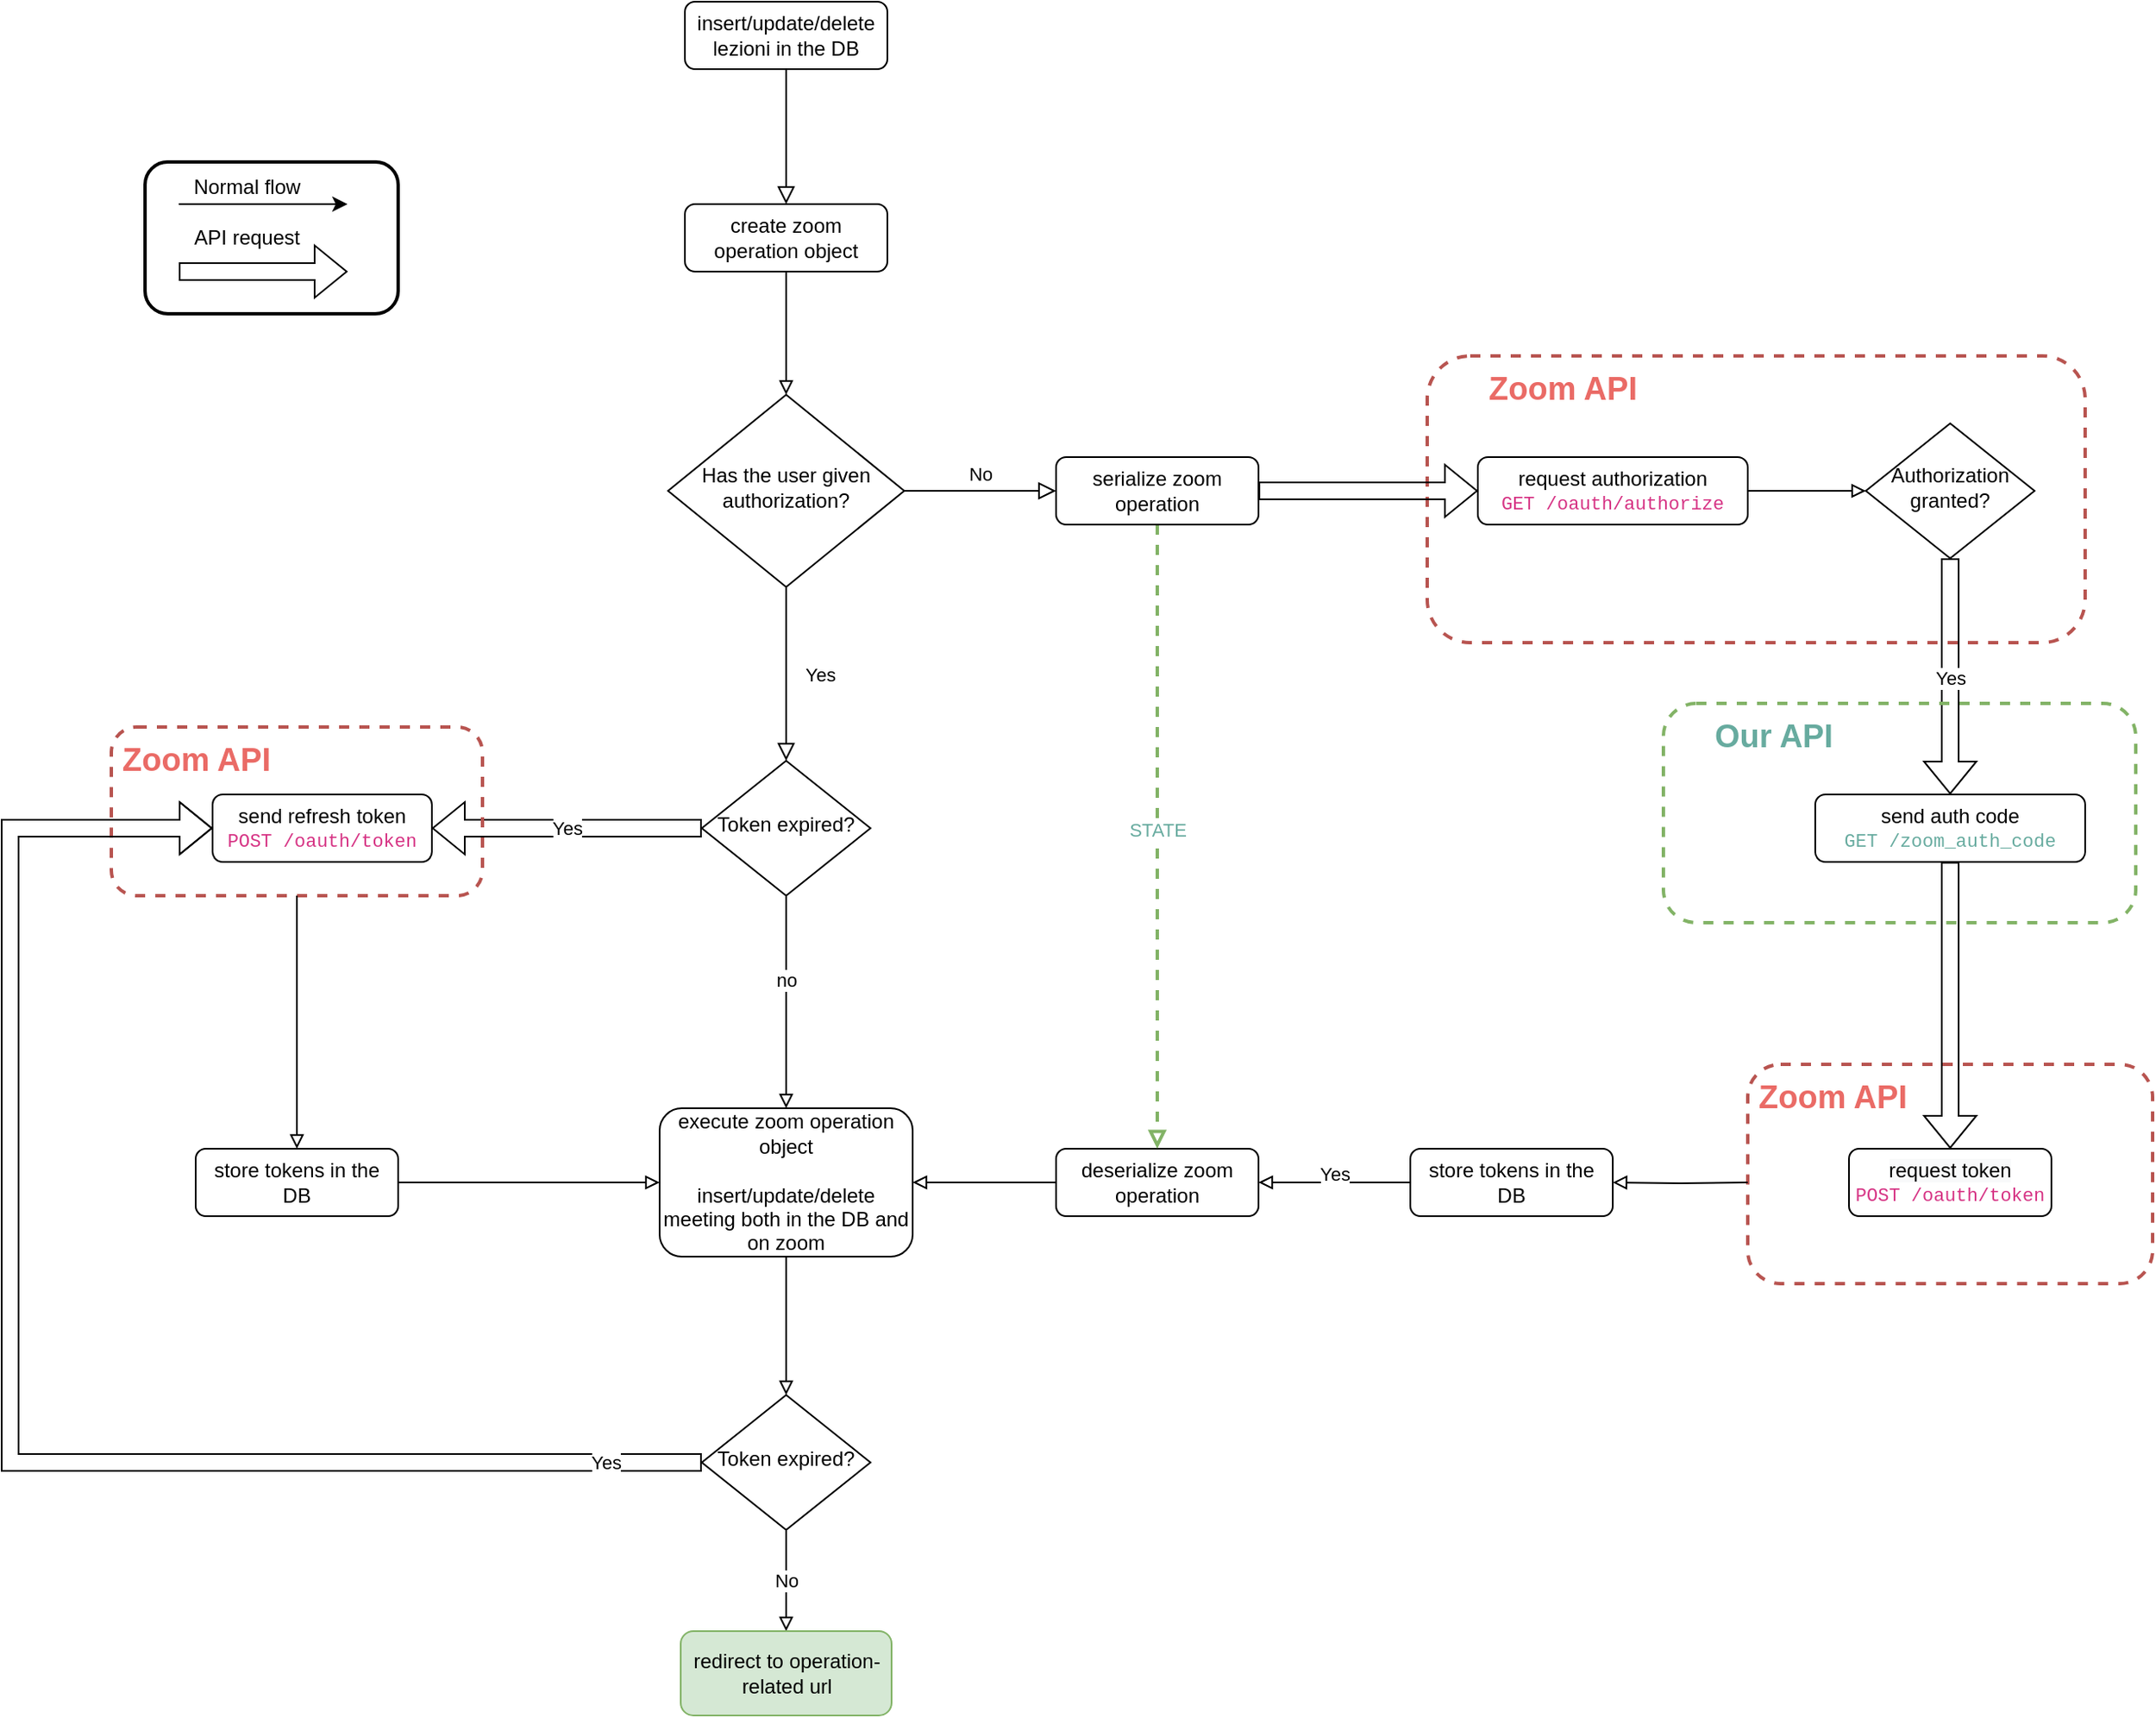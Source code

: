 <mxfile version="19.0.3" type="device"><diagram id="C5RBs43oDa-KdzZeNtuy" name="Page-1"><mxGraphModel dx="1421" dy="1024" grid="1" gridSize="10" guides="1" tooltips="1" connect="1" arrows="1" fold="1" page="1" pageScale="1" pageWidth="827" pageHeight="1169" math="0" shadow="0"><root><mxCell id="WIyWlLk6GJQsqaUBKTNV-0"/><mxCell id="WIyWlLk6GJQsqaUBKTNV-1" parent="WIyWlLk6GJQsqaUBKTNV-0"/><mxCell id="JKMd5G0FsSvSI0NuXUN4-50" value="" style="rounded=1;whiteSpace=wrap;html=1;fontColor=#000000;strokeWidth=2;fillColor=none;" parent="WIyWlLk6GJQsqaUBKTNV-1" vertex="1"><mxGeometry x="230" y="159" width="150" height="90" as="geometry"/></mxCell><mxCell id="JKMd5G0FsSvSI0NuXUN4-15" value="" style="rounded=1;whiteSpace=wrap;html=1;fillColor=none;dashed=1;strokeColor=#b85450;strokeWidth=2;" parent="WIyWlLk6GJQsqaUBKTNV-1" vertex="1"><mxGeometry x="1180" y="694" width="240" height="130" as="geometry"/></mxCell><mxCell id="JKMd5G0FsSvSI0NuXUN4-6" value="" style="rounded=1;whiteSpace=wrap;html=1;fillColor=none;dashed=1;strokeColor=#b85450;strokeWidth=2;" parent="WIyWlLk6GJQsqaUBKTNV-1" vertex="1"><mxGeometry x="990" y="274" width="390" height="170" as="geometry"/></mxCell><mxCell id="WIyWlLk6GJQsqaUBKTNV-2" value="" style="rounded=0;html=1;jettySize=auto;orthogonalLoop=1;fontSize=11;endArrow=block;endFill=0;endSize=8;strokeWidth=1;shadow=0;labelBackgroundColor=none;edgeStyle=orthogonalEdgeStyle;entryX=0.5;entryY=0;entryDx=0;entryDy=0;" parent="WIyWlLk6GJQsqaUBKTNV-1" source="WIyWlLk6GJQsqaUBKTNV-3" target="JKMd5G0FsSvSI0NuXUN4-3" edge="1"><mxGeometry relative="1" as="geometry"><mxPoint x="610" y="184" as="targetPoint"/></mxGeometry></mxCell><mxCell id="WIyWlLk6GJQsqaUBKTNV-3" value="insert/update/delete&lt;br&gt;lezioni in the DB" style="rounded=1;whiteSpace=wrap;html=1;fontSize=12;glass=0;strokeWidth=1;shadow=0;" parent="WIyWlLk6GJQsqaUBKTNV-1" vertex="1"><mxGeometry x="550" y="64" width="120" height="40" as="geometry"/></mxCell><mxCell id="WIyWlLk6GJQsqaUBKTNV-4" value="Yes" style="rounded=0;html=1;jettySize=auto;orthogonalLoop=1;fontSize=11;endArrow=block;endFill=0;endSize=8;strokeWidth=1;shadow=0;labelBackgroundColor=none;edgeStyle=orthogonalEdgeStyle;entryX=0.5;entryY=0;entryDx=0;entryDy=0;" parent="WIyWlLk6GJQsqaUBKTNV-1" source="WIyWlLk6GJQsqaUBKTNV-6" target="Urt9NM23n-vwQkzgRAvD-15" edge="1"><mxGeometry y="20" relative="1" as="geometry"><mxPoint as="offset"/><mxPoint x="610" y="464" as="targetPoint"/></mxGeometry></mxCell><mxCell id="WIyWlLk6GJQsqaUBKTNV-5" value="No" style="edgeStyle=orthogonalEdgeStyle;rounded=0;html=1;jettySize=auto;orthogonalLoop=1;fontSize=11;endArrow=block;endFill=0;endSize=8;strokeWidth=1;shadow=0;labelBackgroundColor=none;entryX=0;entryY=0.5;entryDx=0;entryDy=0;" parent="WIyWlLk6GJQsqaUBKTNV-1" source="WIyWlLk6GJQsqaUBKTNV-6" target="JKMd5G0FsSvSI0NuXUN4-20" edge="1"><mxGeometry y="10" relative="1" as="geometry"><mxPoint as="offset"/></mxGeometry></mxCell><mxCell id="WIyWlLk6GJQsqaUBKTNV-6" value="Has the user given authorization?" style="rhombus;whiteSpace=wrap;html=1;shadow=0;fontFamily=Helvetica;fontSize=12;align=center;strokeWidth=1;spacing=6;spacingTop=-4;" parent="WIyWlLk6GJQsqaUBKTNV-1" vertex="1"><mxGeometry x="540" y="297" width="140" height="114" as="geometry"/></mxCell><mxCell id="Urt9NM23n-vwQkzgRAvD-16" style="edgeStyle=orthogonalEdgeStyle;rounded=0;orthogonalLoop=1;jettySize=auto;html=1;exitX=0.5;exitY=1;exitDx=0;exitDy=0;fontSize=11;fontColor=#67AB9F;endArrow=block;endFill=0;entryX=0.5;entryY=0;entryDx=0;entryDy=0;" parent="WIyWlLk6GJQsqaUBKTNV-1" source="Urt9NM23n-vwQkzgRAvD-15" target="JKMd5G0FsSvSI0NuXUN4-2" edge="1"><mxGeometry relative="1" as="geometry"><mxPoint x="610" y="604" as="targetPoint"/></mxGeometry></mxCell><mxCell id="Urt9NM23n-vwQkzgRAvD-21" value="no" style="edgeLabel;html=1;align=center;verticalAlign=middle;resizable=0;points=[];fontSize=11;fontColor=#000000;" parent="Urt9NM23n-vwQkzgRAvD-16" vertex="1" connectable="0"><mxGeometry x="-0.217" relative="1" as="geometry"><mxPoint as="offset"/></mxGeometry></mxCell><mxCell id="Urt9NM23n-vwQkzgRAvD-15" value="Token expired?" style="rhombus;whiteSpace=wrap;html=1;shadow=0;fontFamily=Helvetica;fontSize=12;align=center;strokeWidth=1;spacing=6;spacingTop=-4;" parent="WIyWlLk6GJQsqaUBKTNV-1" vertex="1"><mxGeometry x="560" y="514" width="100" height="80" as="geometry"/></mxCell><mxCell id="Urt9NM23n-vwQkzgRAvD-19" style="edgeStyle=orthogonalEdgeStyle;rounded=0;orthogonalLoop=1;jettySize=auto;html=1;entryX=0;entryY=0.5;entryDx=0;entryDy=0;fontSize=11;fontColor=#67AB9F;endArrow=block;endFill=0;exitX=1;exitY=0.5;exitDx=0;exitDy=0;" parent="WIyWlLk6GJQsqaUBKTNV-1" source="faZmxk9hGb2SZIz1Kr5v-3" target="JKMd5G0FsSvSI0NuXUN4-2" edge="1"><mxGeometry relative="1" as="geometry"><mxPoint x="397.5" y="764" as="sourcePoint"/></mxGeometry></mxCell><mxCell id="JKMd5G0FsSvSI0NuXUN4-30" style="edgeStyle=orthogonalEdgeStyle;rounded=0;orthogonalLoop=1;jettySize=auto;html=1;exitX=0;exitY=0.5;exitDx=0;exitDy=0;fontColor=#000000;endArrow=block;endFill=0;strokeWidth=1;shape=flexArrow;entryX=1;entryY=0.5;entryDx=0;entryDy=0;" parent="WIyWlLk6GJQsqaUBKTNV-1" source="Urt9NM23n-vwQkzgRAvD-15" target="JKMd5G0FsSvSI0NuXUN4-31" edge="1"><mxGeometry relative="1" as="geometry"><mxPoint x="180" y="554" as="targetPoint"/><mxPoint x="300" y="554" as="sourcePoint"/></mxGeometry></mxCell><mxCell id="JKMd5G0FsSvSI0NuXUN4-32" value="Yes" style="edgeLabel;html=1;align=center;verticalAlign=middle;resizable=0;points=[];fontColor=#000000;" parent="JKMd5G0FsSvSI0NuXUN4-30" vertex="1" connectable="0"><mxGeometry x="-0.138" y="4" relative="1" as="geometry"><mxPoint x="-11" y="-4" as="offset"/></mxGeometry></mxCell><mxCell id="Urt9NM23n-vwQkzgRAvD-10" style="edgeStyle=orthogonalEdgeStyle;rounded=0;orthogonalLoop=1;jettySize=auto;html=1;exitX=1;exitY=0.5;exitDx=0;exitDy=0;entryX=0;entryY=0.5;entryDx=0;entryDy=0;endArrow=block;endFill=0;shape=flexArrow;" parent="WIyWlLk6GJQsqaUBKTNV-1" source="JKMd5G0FsSvSI0NuXUN4-20" target="WIyWlLk6GJQsqaUBKTNV-7" edge="1"><mxGeometry relative="1" as="geometry"/></mxCell><mxCell id="WIyWlLk6GJQsqaUBKTNV-7" value="request authorization&lt;br&gt;&lt;span style=&quot;color: rgb(214, 51, 132); font-family: SFMono-Regular, Menlo, Monaco, Consolas, &amp;quot;Liberation Mono&amp;quot;, &amp;quot;Courier New&amp;quot;, monospace; font-size: 11px; text-align: start; background-color: rgb(255, 255, 255);&quot;&gt;GET&amp;nbsp;&lt;/span&gt;&lt;span style=&quot;color: rgb(214, 51, 132); font-family: SFMono-Regular, Menlo, Monaco, Consolas, &amp;quot;Liberation Mono&amp;quot;, &amp;quot;Courier New&amp;quot;, monospace; text-align: start; background-color: rgb(255, 255, 255);&quot;&gt;&lt;font style=&quot;font-size: 11px;&quot;&gt;/oauth/authorize&lt;/font&gt;&lt;/span&gt;" style="rounded=1;whiteSpace=wrap;html=1;fontSize=12;glass=0;strokeWidth=1;shadow=0;" parent="WIyWlLk6GJQsqaUBKTNV-1" vertex="1"><mxGeometry x="1020" y="334" width="160" height="40" as="geometry"/></mxCell><mxCell id="Urt9NM23n-vwQkzgRAvD-0" value="Authorization&lt;br&gt;granted?" style="rhombus;whiteSpace=wrap;html=1;shadow=0;fontFamily=Helvetica;fontSize=12;align=center;strokeWidth=1;spacing=6;spacingTop=-4;" parent="WIyWlLk6GJQsqaUBKTNV-1" vertex="1"><mxGeometry x="1250.01" y="314" width="100" height="80" as="geometry"/></mxCell><mxCell id="Urt9NM23n-vwQkzgRAvD-1" style="edgeStyle=orthogonalEdgeStyle;rounded=0;orthogonalLoop=1;jettySize=auto;html=1;exitX=1;exitY=0.5;exitDx=0;exitDy=0;entryX=0;entryY=0.5;entryDx=0;entryDy=0;endArrow=block;endFill=0;" parent="WIyWlLk6GJQsqaUBKTNV-1" source="WIyWlLk6GJQsqaUBKTNV-7" target="Urt9NM23n-vwQkzgRAvD-0" edge="1"><mxGeometry relative="1" as="geometry"/></mxCell><mxCell id="Urt9NM23n-vwQkzgRAvD-4" style="edgeStyle=orthogonalEdgeStyle;rounded=0;orthogonalLoop=1;jettySize=auto;html=1;exitX=0.5;exitY=1;exitDx=0;exitDy=0;endArrow=block;endFill=0;entryX=0.5;entryY=0;entryDx=0;entryDy=0;shape=flexArrow;" parent="WIyWlLk6GJQsqaUBKTNV-1" source="Urt9NM23n-vwQkzgRAvD-0" target="JKMd5G0FsSvSI0NuXUN4-10" edge="1"><mxGeometry relative="1" as="geometry"><mxPoint x="1760" y="274" as="targetPoint"/></mxGeometry></mxCell><mxCell id="JKMd5G0FsSvSI0NuXUN4-9" value="&lt;font color=&quot;#000000&quot;&gt;Yes&lt;/font&gt;" style="edgeLabel;html=1;align=center;verticalAlign=middle;resizable=0;points=[];fontColor=#EA6B66;" parent="Urt9NM23n-vwQkzgRAvD-4" vertex="1" connectable="0"><mxGeometry x="0.364" relative="1" as="geometry"><mxPoint y="-25" as="offset"/></mxGeometry></mxCell><mxCell id="JKMd5G0FsSvSI0NuXUN4-21" style="edgeStyle=orthogonalEdgeStyle;rounded=0;orthogonalLoop=1;jettySize=auto;html=1;exitX=0;exitY=0.5;exitDx=0;exitDy=0;entryX=1;entryY=0.5;entryDx=0;entryDy=0;fontColor=#67AB9F;endArrow=block;endFill=0;" parent="WIyWlLk6GJQsqaUBKTNV-1" source="Urt9NM23n-vwQkzgRAvD-11" target="JKMd5G0FsSvSI0NuXUN4-2" edge="1"><mxGeometry relative="1" as="geometry"/></mxCell><mxCell id="Urt9NM23n-vwQkzgRAvD-11" value="deserialize zoom operation" style="rounded=1;whiteSpace=wrap;html=1;fontSize=12;glass=0;strokeWidth=1;shadow=0;container=0;" parent="WIyWlLk6GJQsqaUBKTNV-1" vertex="1"><mxGeometry x="770" y="744" width="120" height="40" as="geometry"/></mxCell><mxCell id="JKMd5G0FsSvSI0NuXUN4-16" style="edgeStyle=orthogonalEdgeStyle;rounded=0;orthogonalLoop=1;jettySize=auto;html=1;fontColor=#67AB9F;endArrow=block;endFill=0;entryX=1;entryY=0.5;entryDx=0;entryDy=0;" parent="WIyWlLk6GJQsqaUBKTNV-1" target="faZmxk9hGb2SZIz1Kr5v-2" edge="1"><mxGeometry relative="1" as="geometry"><mxPoint x="1120" y="764" as="targetPoint"/><mxPoint x="1180" y="764" as="sourcePoint"/></mxGeometry></mxCell><mxCell id="Urt9NM23n-vwQkzgRAvD-12" value="&lt;div style=&quot;text-align: center;&quot;&gt;&lt;span style=&quot;text-align: start; background-color: rgb(248, 249, 250);&quot;&gt;request token&lt;/span&gt;&lt;/div&gt;&lt;div style=&quot;text-align: center;&quot;&gt;&lt;span style=&quot;color: rgb(214, 51, 132); font-family: SFMono-Regular, Menlo, Monaco, Consolas, &amp;quot;Liberation Mono&amp;quot;, &amp;quot;Courier New&amp;quot;, monospace; font-size: 11px; text-align: start; background-color: rgb(255, 255, 255);&quot;&gt;POST /oauth/token&lt;/span&gt;&lt;br&gt;&lt;/div&gt;" style="rounded=1;whiteSpace=wrap;html=1;fontSize=12;glass=0;strokeWidth=1;shadow=0;container=0;" parent="WIyWlLk6GJQsqaUBKTNV-1" vertex="1"><mxGeometry x="1240.01" y="744" width="120" height="40" as="geometry"/></mxCell><mxCell id="JKMd5G0FsSvSI0NuXUN4-1" style="edgeStyle=orthogonalEdgeStyle;rounded=0;orthogonalLoop=1;jettySize=auto;html=1;exitX=0.5;exitY=1;exitDx=0;exitDy=0;entryX=0.5;entryY=0;entryDx=0;entryDy=0;endArrow=block;endFill=0;" parent="WIyWlLk6GJQsqaUBKTNV-1" source="JKMd5G0FsSvSI0NuXUN4-3" target="WIyWlLk6GJQsqaUBKTNV-6" edge="1"><mxGeometry relative="1" as="geometry"><mxPoint x="610" y="224" as="sourcePoint"/></mxGeometry></mxCell><mxCell id="JKMd5G0FsSvSI0NuXUN4-37" style="edgeStyle=orthogonalEdgeStyle;rounded=0;orthogonalLoop=1;jettySize=auto;html=1;exitX=0.5;exitY=1;exitDx=0;exitDy=0;entryX=0.5;entryY=0;entryDx=0;entryDy=0;fontColor=#000000;endArrow=block;endFill=0;strokeWidth=1;" parent="WIyWlLk6GJQsqaUBKTNV-1" source="JKMd5G0FsSvSI0NuXUN4-2" target="JKMd5G0FsSvSI0NuXUN4-36" edge="1"><mxGeometry relative="1" as="geometry"><mxPoint x="610" y="874" as="targetPoint"/></mxGeometry></mxCell><mxCell id="JKMd5G0FsSvSI0NuXUN4-2" value="execute zoom operation object&lt;br&gt;&lt;br&gt;insert/update/delete meeting both in the DB and on zoom" style="rounded=1;whiteSpace=wrap;html=1;fontSize=12;glass=0;strokeWidth=1;shadow=0;" parent="WIyWlLk6GJQsqaUBKTNV-1" vertex="1"><mxGeometry x="535" y="720" width="150" height="88" as="geometry"/></mxCell><mxCell id="JKMd5G0FsSvSI0NuXUN4-3" value="create zoom operation object" style="rounded=1;whiteSpace=wrap;html=1;fontSize=12;glass=0;strokeWidth=1;shadow=0;" parent="WIyWlLk6GJQsqaUBKTNV-1" vertex="1"><mxGeometry x="550" y="184" width="120" height="40" as="geometry"/></mxCell><mxCell id="JKMd5G0FsSvSI0NuXUN4-8" value="&lt;b style=&quot;font-size: 19px;&quot;&gt;&lt;font color=&quot;#ea6b66&quot;&gt;Zoom API&lt;/font&gt;&lt;/b&gt;" style="text;html=1;align=center;verticalAlign=middle;resizable=0;points=[];autosize=1;strokeColor=none;fillColor=none;" parent="WIyWlLk6GJQsqaUBKTNV-1" vertex="1"><mxGeometry x="1020" y="284" width="100" height="20" as="geometry"/></mxCell><mxCell id="JKMd5G0FsSvSI0NuXUN4-14" style="edgeStyle=orthogonalEdgeStyle;rounded=0;orthogonalLoop=1;jettySize=auto;html=1;exitX=0.5;exitY=1;exitDx=0;exitDy=0;entryX=0.5;entryY=0;entryDx=0;entryDy=0;fontColor=#67AB9F;endArrow=block;endFill=0;shape=flexArrow;" parent="WIyWlLk6GJQsqaUBKTNV-1" source="JKMd5G0FsSvSI0NuXUN4-10" target="Urt9NM23n-vwQkzgRAvD-12" edge="1"><mxGeometry relative="1" as="geometry"/></mxCell><mxCell id="JKMd5G0FsSvSI0NuXUN4-10" value="send auth code&lt;br&gt;&lt;font color=&quot;#67ab9f&quot;&gt;&lt;span style=&quot;font-family: SFMono-Regular, Menlo, Monaco, Consolas, &amp;quot;Liberation Mono&amp;quot;, &amp;quot;Courier New&amp;quot;, monospace; font-size: 11px; text-align: start; background-color: rgb(255, 255, 255);&quot;&gt;GET&amp;nbsp;&lt;/span&gt;&lt;span style=&quot;font-family: SFMono-Regular, Menlo, Monaco, Consolas, &amp;quot;Liberation Mono&amp;quot;, &amp;quot;Courier New&amp;quot;, monospace; text-align: start; background-color: rgb(255, 255, 255);&quot;&gt;&lt;font style=&quot;font-size: 11px;&quot;&gt;/zoom_auth_code&lt;/font&gt;&lt;/span&gt;&lt;/font&gt;" style="rounded=1;whiteSpace=wrap;html=1;fontSize=12;glass=0;strokeWidth=1;shadow=0;" parent="WIyWlLk6GJQsqaUBKTNV-1" vertex="1"><mxGeometry x="1220.01" y="534" width="160" height="40" as="geometry"/></mxCell><mxCell id="JKMd5G0FsSvSI0NuXUN4-17" value="&lt;b style=&quot;color: rgb(0, 0, 0); font-size: 19px;&quot;&gt;&lt;font color=&quot;#ea6b66&quot;&gt;Zoom API&lt;/font&gt;&lt;/b&gt;" style="text;html=1;align=center;verticalAlign=middle;resizable=0;points=[];autosize=1;strokeColor=none;fillColor=none;fontColor=#67AB9F;" parent="WIyWlLk6GJQsqaUBKTNV-1" vertex="1"><mxGeometry x="1180" y="704" width="100" height="20" as="geometry"/></mxCell><mxCell id="JKMd5G0FsSvSI0NuXUN4-22" style="edgeStyle=orthogonalEdgeStyle;rounded=0;orthogonalLoop=1;jettySize=auto;html=1;exitX=0;exitY=0.5;exitDx=0;exitDy=0;entryX=1;entryY=0.5;entryDx=0;entryDy=0;fontColor=#67AB9F;endArrow=block;endFill=0;" parent="WIyWlLk6GJQsqaUBKTNV-1" source="faZmxk9hGb2SZIz1Kr5v-2" target="Urt9NM23n-vwQkzgRAvD-11" edge="1"><mxGeometry relative="1" as="geometry"><mxPoint x="1020" y="764" as="sourcePoint"/></mxGeometry></mxCell><mxCell id="JKMd5G0FsSvSI0NuXUN4-25" value="&lt;font color=&quot;#000000&quot;&gt;Yes&lt;/font&gt;" style="edgeLabel;html=1;align=center;verticalAlign=middle;resizable=0;points=[];fontColor=#67AB9F;" parent="JKMd5G0FsSvSI0NuXUN4-22" vertex="1" connectable="0"><mxGeometry x="-0.267" y="2" relative="1" as="geometry"><mxPoint x="-12" y="-7" as="offset"/></mxGeometry></mxCell><mxCell id="JKMd5G0FsSvSI0NuXUN4-23" style="edgeStyle=orthogonalEdgeStyle;rounded=0;orthogonalLoop=1;jettySize=auto;html=1;exitX=0.5;exitY=1;exitDx=0;exitDy=0;entryX=0.5;entryY=0;entryDx=0;entryDy=0;fontColor=#67AB9F;endArrow=block;endFill=0;fillColor=#d5e8d4;strokeColor=#82b366;strokeWidth=2;dashed=1;" parent="WIyWlLk6GJQsqaUBKTNV-1" source="JKMd5G0FsSvSI0NuXUN4-20" target="Urt9NM23n-vwQkzgRAvD-11" edge="1"><mxGeometry relative="1" as="geometry"/></mxCell><mxCell id="JKMd5G0FsSvSI0NuXUN4-24" value="STATE" style="edgeLabel;html=1;align=center;verticalAlign=middle;resizable=0;points=[];fontColor=#67AB9F;" parent="JKMd5G0FsSvSI0NuXUN4-23" vertex="1" connectable="0"><mxGeometry x="-0.204" y="-1" relative="1" as="geometry"><mxPoint x="1" y="33" as="offset"/></mxGeometry></mxCell><mxCell id="JKMd5G0FsSvSI0NuXUN4-20" value="serialize zoom operation" style="rounded=1;whiteSpace=wrap;html=1;fontSize=12;glass=0;strokeWidth=1;shadow=0;container=0;" parent="WIyWlLk6GJQsqaUBKTNV-1" vertex="1"><mxGeometry x="770" y="334" width="120" height="40" as="geometry"/></mxCell><mxCell id="JKMd5G0FsSvSI0NuXUN4-29" value="" style="rounded=1;whiteSpace=wrap;html=1;fillColor=none;dashed=1;strokeColor=#b85450;strokeWidth=2;" parent="WIyWlLk6GJQsqaUBKTNV-1" vertex="1"><mxGeometry x="210" y="494" width="220" height="100" as="geometry"/></mxCell><mxCell id="JKMd5G0FsSvSI0NuXUN4-34" style="edgeStyle=orthogonalEdgeStyle;rounded=0;orthogonalLoop=1;jettySize=auto;html=1;exitX=0.5;exitY=1;exitDx=0;exitDy=0;fontColor=#000000;endArrow=block;endFill=0;strokeWidth=1;entryX=0.5;entryY=0;entryDx=0;entryDy=0;" parent="WIyWlLk6GJQsqaUBKTNV-1" source="JKMd5G0FsSvSI0NuXUN4-29" target="faZmxk9hGb2SZIz1Kr5v-3" edge="1"><mxGeometry relative="1" as="geometry"><mxPoint x="335" y="739" as="targetPoint"/></mxGeometry></mxCell><mxCell id="JKMd5G0FsSvSI0NuXUN4-31" value="&lt;div style=&quot;text-align: center;&quot;&gt;&lt;span style=&quot;text-align: start;&quot;&gt;send refresh token&lt;/span&gt;&lt;br&gt;&lt;/div&gt;&lt;span style=&quot;color: rgb(214, 51, 132); font-family: SFMono-Regular, Menlo, Monaco, Consolas, &amp;quot;Liberation Mono&amp;quot;, &amp;quot;Courier New&amp;quot;, monospace; font-size: 11px; text-align: start; background-color: rgb(255, 255, 255);&quot;&gt;POST&amp;nbsp;&lt;/span&gt;&lt;span style=&quot;background-color: rgb(255, 255, 255); color: rgb(214, 51, 132); font-family: SFMono-Regular, Menlo, Monaco, Consolas, &amp;quot;Liberation Mono&amp;quot;, &amp;quot;Courier New&amp;quot;, monospace; font-size: 11px; text-align: start;&quot;&gt;/oauth/token&lt;/span&gt;&lt;span style=&quot;color: rgb(214, 51, 132); font-family: SFMono-Regular, Menlo, Monaco, Consolas, &amp;quot;Liberation Mono&amp;quot;, &amp;quot;Courier New&amp;quot;, monospace; font-size: 11px; text-align: start; background-color: rgb(255, 255, 255);&quot;&gt;&lt;br&gt;&lt;/span&gt;" style="rounded=1;whiteSpace=wrap;html=1;fontSize=12;glass=0;strokeWidth=1;shadow=0;container=0;" parent="WIyWlLk6GJQsqaUBKTNV-1" vertex="1"><mxGeometry x="270" y="534" width="130" height="40" as="geometry"/></mxCell><mxCell id="JKMd5G0FsSvSI0NuXUN4-33" value="&lt;b style=&quot;color: rgb(0, 0, 0); font-size: 19px;&quot;&gt;&lt;font color=&quot;#ea6b66&quot;&gt;Zoom API&lt;/font&gt;&lt;/b&gt;" style="text;html=1;align=center;verticalAlign=middle;resizable=0;points=[];autosize=1;strokeColor=none;fillColor=none;fontColor=#67AB9F;" parent="WIyWlLk6GJQsqaUBKTNV-1" vertex="1"><mxGeometry x="210" y="504" width="100" height="20" as="geometry"/></mxCell><mxCell id="JKMd5G0FsSvSI0NuXUN4-38" style="edgeStyle=orthogonalEdgeStyle;rounded=0;orthogonalLoop=1;jettySize=auto;html=1;exitX=0;exitY=0.5;exitDx=0;exitDy=0;entryX=0;entryY=0.5;entryDx=0;entryDy=0;fontColor=#000000;endArrow=block;endFill=0;strokeWidth=1;shape=flexArrow;" parent="WIyWlLk6GJQsqaUBKTNV-1" source="JKMd5G0FsSvSI0NuXUN4-36" target="JKMd5G0FsSvSI0NuXUN4-31" edge="1"><mxGeometry relative="1" as="geometry"><Array as="points"><mxPoint x="150" y="930"/><mxPoint x="150" y="554"/></Array></mxGeometry></mxCell><mxCell id="JKMd5G0FsSvSI0NuXUN4-39" value="Yes" style="edgeLabel;html=1;align=center;verticalAlign=middle;resizable=0;points=[];fontColor=#000000;" parent="JKMd5G0FsSvSI0NuXUN4-38" vertex="1" connectable="0"><mxGeometry x="-0.795" y="-5" relative="1" as="geometry"><mxPoint x="36" y="5" as="offset"/></mxGeometry></mxCell><mxCell id="JKMd5G0FsSvSI0NuXUN4-44" style="edgeStyle=orthogonalEdgeStyle;rounded=0;orthogonalLoop=1;jettySize=auto;html=1;exitX=0.5;exitY=1;exitDx=0;exitDy=0;fontColor=#000000;endArrow=block;endFill=0;strokeWidth=1;entryX=0.5;entryY=0;entryDx=0;entryDy=0;" parent="WIyWlLk6GJQsqaUBKTNV-1" source="JKMd5G0FsSvSI0NuXUN4-36" target="JKMd5G0FsSvSI0NuXUN4-49" edge="1"><mxGeometry relative="1" as="geometry"><mxPoint x="335" y="1060" as="targetPoint"/></mxGeometry></mxCell><mxCell id="JKMd5G0FsSvSI0NuXUN4-45" value="No" style="edgeLabel;html=1;align=center;verticalAlign=middle;resizable=0;points=[];fontColor=#000000;" parent="JKMd5G0FsSvSI0NuXUN4-44" vertex="1" connectable="0"><mxGeometry x="-0.294" relative="1" as="geometry"><mxPoint y="9" as="offset"/></mxGeometry></mxCell><mxCell id="JKMd5G0FsSvSI0NuXUN4-36" value="Token expired?" style="rhombus;whiteSpace=wrap;html=1;shadow=0;fontFamily=Helvetica;fontSize=12;align=center;strokeWidth=1;spacing=6;spacingTop=-4;" parent="WIyWlLk6GJQsqaUBKTNV-1" vertex="1"><mxGeometry x="560" y="890" width="100" height="80" as="geometry"/></mxCell><mxCell id="JKMd5G0FsSvSI0NuXUN4-49" value="redirect to operation-related url" style="rounded=1;whiteSpace=wrap;html=1;fontSize=12;glass=0;strokeWidth=1;shadow=0;fillColor=#d5e8d4;strokeColor=#82b366;" parent="WIyWlLk6GJQsqaUBKTNV-1" vertex="1"><mxGeometry x="547.5" y="1030" width="125" height="50" as="geometry"/></mxCell><mxCell id="JKMd5G0FsSvSI0NuXUN4-51" value="" style="endArrow=classic;html=1;rounded=0;fontColor=#000000;strokeWidth=1;" parent="WIyWlLk6GJQsqaUBKTNV-1" edge="1"><mxGeometry width="50" height="50" relative="1" as="geometry"><mxPoint x="250" y="184" as="sourcePoint"/><mxPoint x="350" y="184" as="targetPoint"/></mxGeometry></mxCell><mxCell id="JKMd5G0FsSvSI0NuXUN4-52" value="Normal flow" style="text;html=1;align=center;verticalAlign=middle;resizable=0;points=[];autosize=1;strokeColor=none;fillColor=none;fontColor=#000000;" parent="WIyWlLk6GJQsqaUBKTNV-1" vertex="1"><mxGeometry x="250" y="164" width="80" height="20" as="geometry"/></mxCell><mxCell id="JKMd5G0FsSvSI0NuXUN4-53" value="" style="endArrow=classic;html=1;rounded=0;fontColor=#000000;strokeWidth=1;shape=flexArrow;" parent="WIyWlLk6GJQsqaUBKTNV-1" edge="1"><mxGeometry width="50" height="50" relative="1" as="geometry"><mxPoint x="250" y="224" as="sourcePoint"/><mxPoint x="350" y="224" as="targetPoint"/></mxGeometry></mxCell><mxCell id="JKMd5G0FsSvSI0NuXUN4-54" value="API request" style="text;html=1;align=center;verticalAlign=middle;resizable=0;points=[];autosize=1;strokeColor=none;fillColor=none;fontColor=#000000;" parent="WIyWlLk6GJQsqaUBKTNV-1" vertex="1"><mxGeometry x="250" y="194" width="80" height="20" as="geometry"/></mxCell><mxCell id="faZmxk9hGb2SZIz1Kr5v-0" value="" style="rounded=1;whiteSpace=wrap;html=1;fillColor=none;dashed=1;strokeColor=#82b366;strokeWidth=2;" vertex="1" parent="WIyWlLk6GJQsqaUBKTNV-1"><mxGeometry x="1130" y="480" width="280" height="130" as="geometry"/></mxCell><mxCell id="faZmxk9hGb2SZIz1Kr5v-1" value="&lt;b style=&quot;font-size: 19px;&quot;&gt;&lt;font color=&quot;#67ab9f&quot;&gt;Our API&lt;/font&gt;&lt;/b&gt;" style="text;html=1;align=center;verticalAlign=middle;resizable=0;points=[];autosize=1;strokeColor=none;fillColor=none;" vertex="1" parent="WIyWlLk6GJQsqaUBKTNV-1"><mxGeometry x="1150.01" y="490" width="90" height="20" as="geometry"/></mxCell><mxCell id="faZmxk9hGb2SZIz1Kr5v-2" value="store tokens in the DB" style="rounded=1;whiteSpace=wrap;html=1;fontSize=12;glass=0;strokeWidth=1;shadow=0;container=0;" vertex="1" parent="WIyWlLk6GJQsqaUBKTNV-1"><mxGeometry x="980" y="744" width="120" height="40" as="geometry"/></mxCell><mxCell id="faZmxk9hGb2SZIz1Kr5v-3" value="store tokens in the DB" style="rounded=1;whiteSpace=wrap;html=1;fontSize=12;glass=0;strokeWidth=1;shadow=0;container=0;" vertex="1" parent="WIyWlLk6GJQsqaUBKTNV-1"><mxGeometry x="260" y="744" width="120" height="40" as="geometry"/></mxCell></root></mxGraphModel></diagram></mxfile>